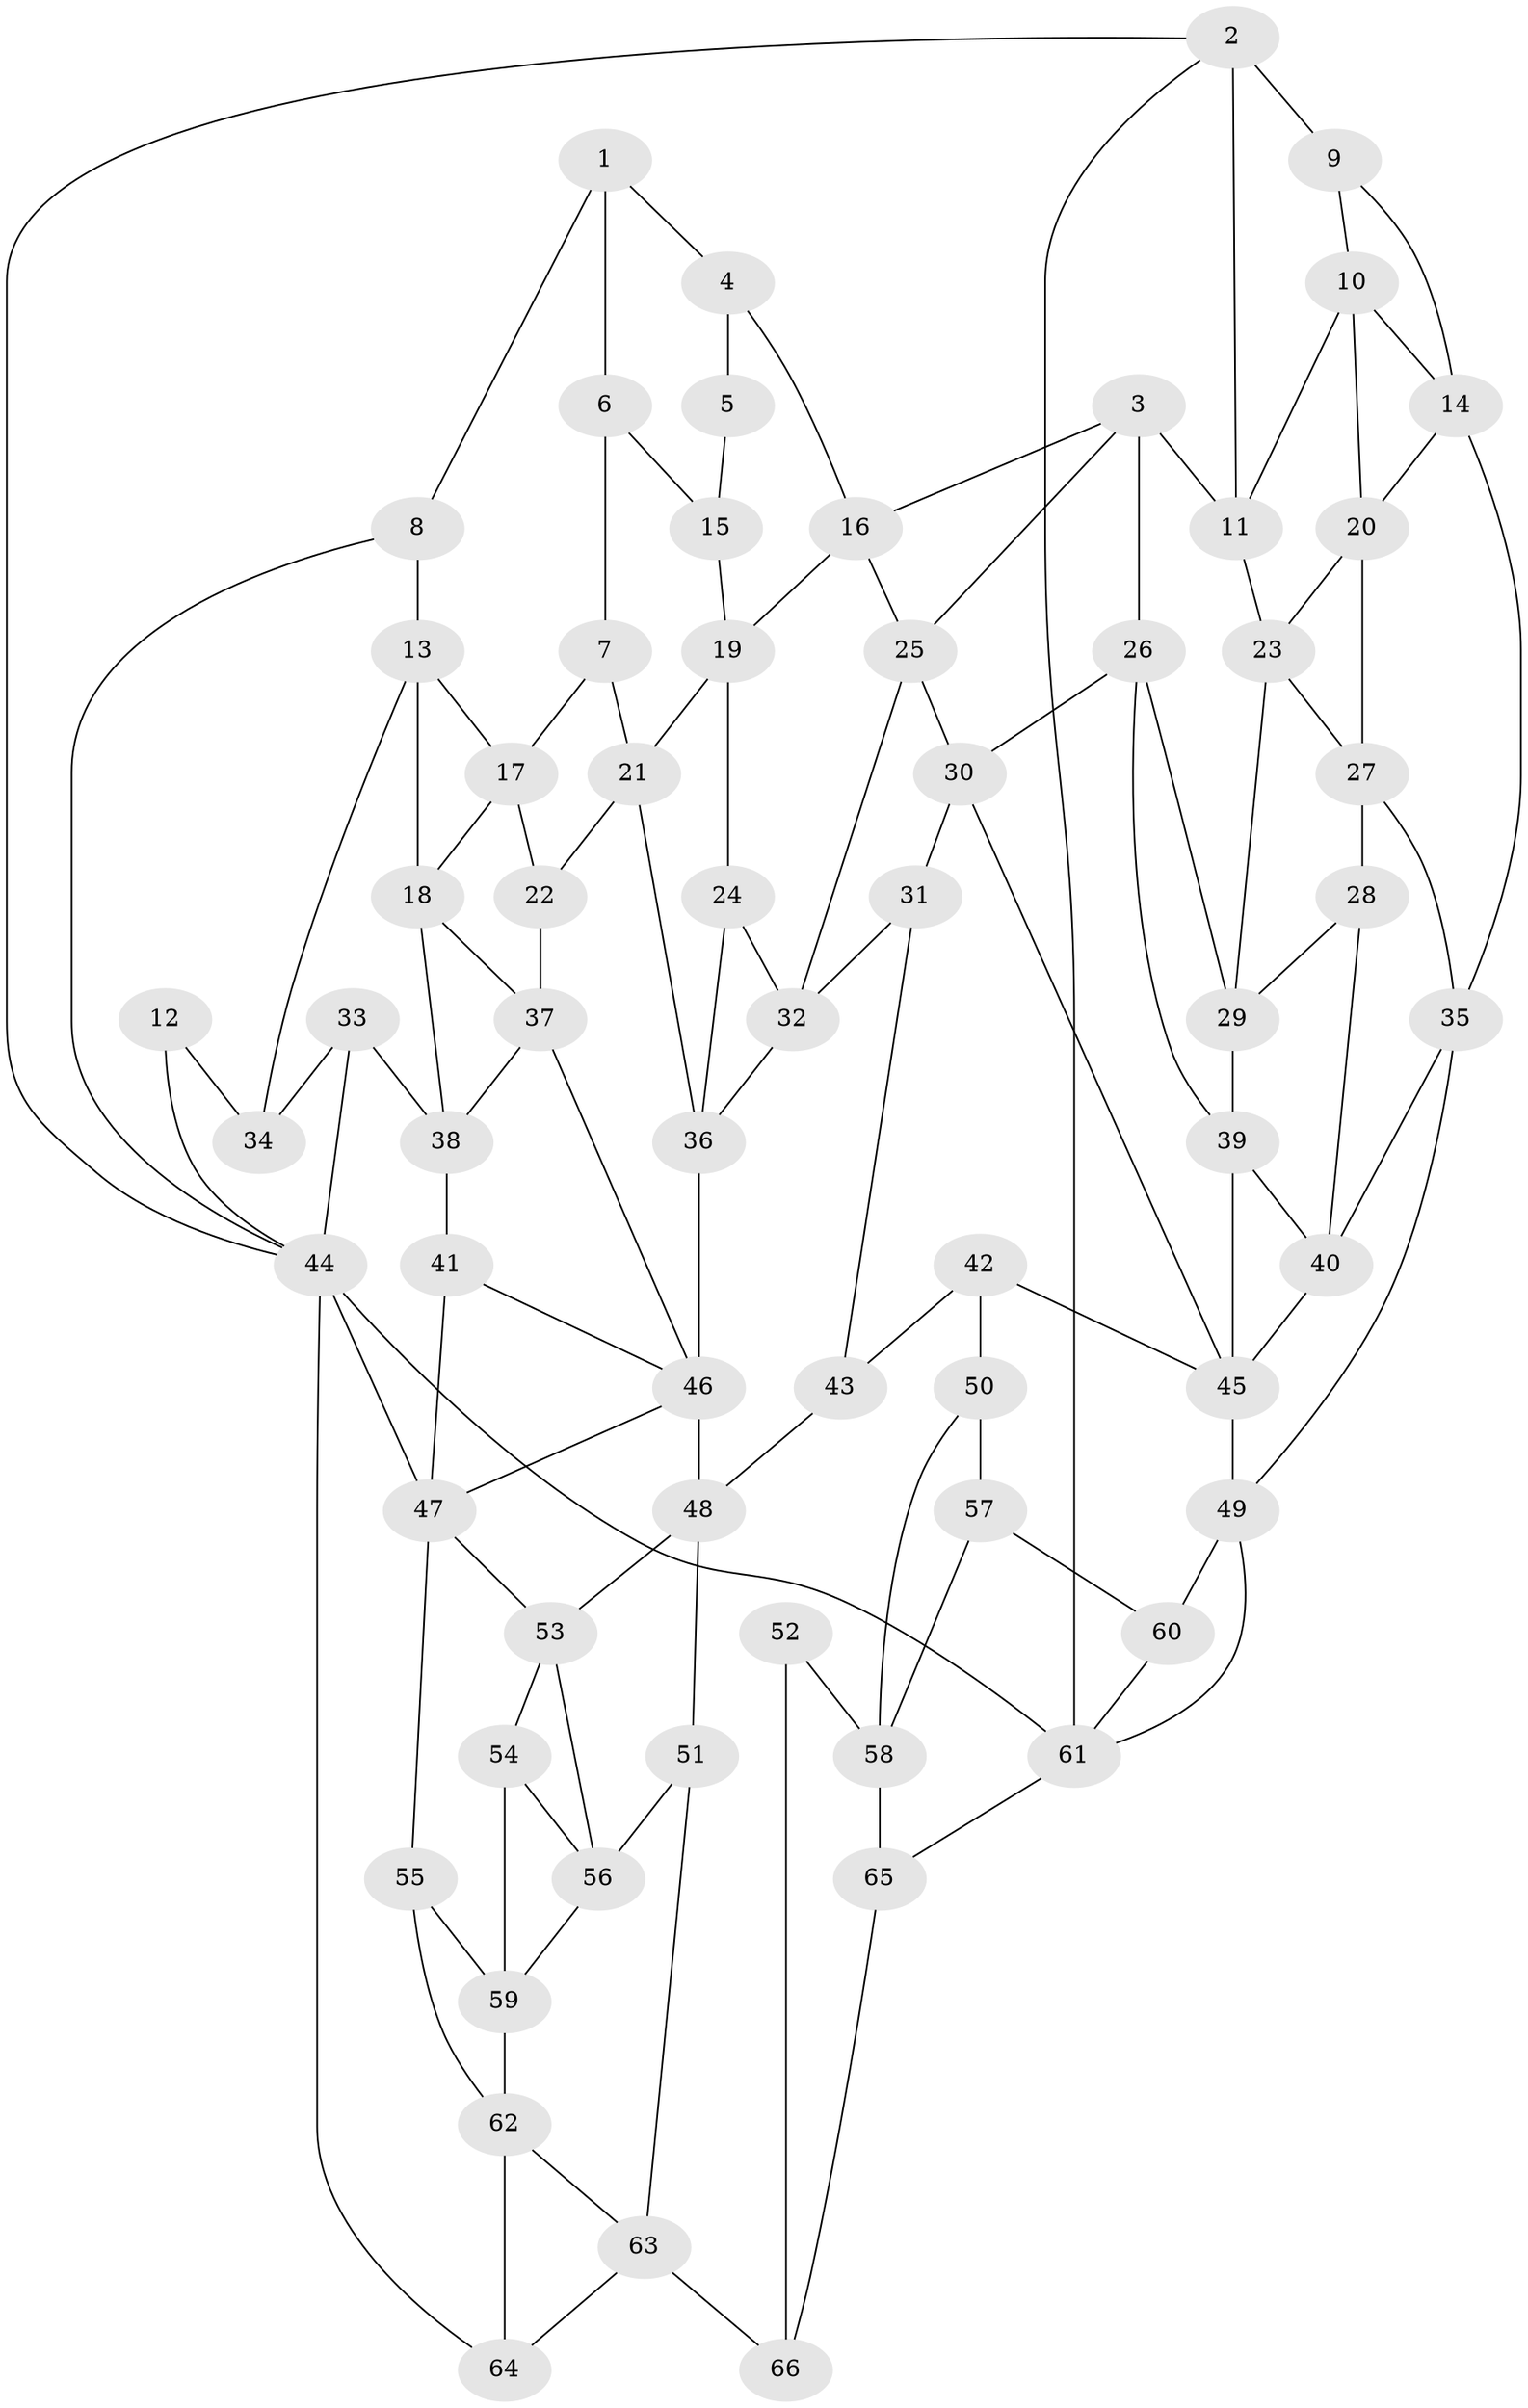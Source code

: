 // original degree distribution, {3: 0.03787878787878788, 6: 0.25757575757575757, 4: 0.22727272727272727, 5: 0.4772727272727273}
// Generated by graph-tools (version 1.1) at 2025/27/03/09/25 03:27:11]
// undirected, 66 vertices, 120 edges
graph export_dot {
graph [start="1"]
  node [color=gray90,style=filled];
  1;
  2;
  3;
  4;
  5;
  6;
  7;
  8;
  9;
  10;
  11;
  12;
  13;
  14;
  15;
  16;
  17;
  18;
  19;
  20;
  21;
  22;
  23;
  24;
  25;
  26;
  27;
  28;
  29;
  30;
  31;
  32;
  33;
  34;
  35;
  36;
  37;
  38;
  39;
  40;
  41;
  42;
  43;
  44;
  45;
  46;
  47;
  48;
  49;
  50;
  51;
  52;
  53;
  54;
  55;
  56;
  57;
  58;
  59;
  60;
  61;
  62;
  63;
  64;
  65;
  66;
  1 -- 4 [weight=1.0];
  1 -- 6 [weight=1.0];
  1 -- 8 [weight=1.0];
  2 -- 9 [weight=2.0];
  2 -- 11 [weight=1.0];
  2 -- 44 [weight=1.0];
  2 -- 61 [weight=1.0];
  3 -- 11 [weight=1.0];
  3 -- 16 [weight=1.0];
  3 -- 25 [weight=1.0];
  3 -- 26 [weight=1.0];
  4 -- 5 [weight=2.0];
  4 -- 16 [weight=1.0];
  5 -- 15 [weight=1.0];
  6 -- 7 [weight=1.0];
  6 -- 15 [weight=2.0];
  7 -- 17 [weight=1.0];
  7 -- 21 [weight=1.0];
  8 -- 13 [weight=1.0];
  8 -- 44 [weight=1.0];
  9 -- 10 [weight=1.0];
  9 -- 14 [weight=1.0];
  10 -- 11 [weight=1.0];
  10 -- 14 [weight=1.0];
  10 -- 20 [weight=1.0];
  11 -- 23 [weight=1.0];
  12 -- 34 [weight=2.0];
  12 -- 44 [weight=1.0];
  13 -- 17 [weight=1.0];
  13 -- 18 [weight=1.0];
  13 -- 34 [weight=1.0];
  14 -- 20 [weight=1.0];
  14 -- 35 [weight=1.0];
  15 -- 19 [weight=1.0];
  16 -- 19 [weight=1.0];
  16 -- 25 [weight=1.0];
  17 -- 18 [weight=1.0];
  17 -- 22 [weight=1.0];
  18 -- 37 [weight=1.0];
  18 -- 38 [weight=1.0];
  19 -- 21 [weight=1.0];
  19 -- 24 [weight=1.0];
  20 -- 23 [weight=1.0];
  20 -- 27 [weight=1.0];
  21 -- 22 [weight=1.0];
  21 -- 36 [weight=1.0];
  22 -- 37 [weight=1.0];
  23 -- 27 [weight=1.0];
  23 -- 29 [weight=1.0];
  24 -- 32 [weight=1.0];
  24 -- 36 [weight=1.0];
  25 -- 30 [weight=1.0];
  25 -- 32 [weight=1.0];
  26 -- 29 [weight=1.0];
  26 -- 30 [weight=1.0];
  26 -- 39 [weight=1.0];
  27 -- 28 [weight=1.0];
  27 -- 35 [weight=1.0];
  28 -- 29 [weight=1.0];
  28 -- 40 [weight=1.0];
  29 -- 39 [weight=1.0];
  30 -- 31 [weight=1.0];
  30 -- 45 [weight=1.0];
  31 -- 32 [weight=1.0];
  31 -- 43 [weight=1.0];
  32 -- 36 [weight=1.0];
  33 -- 34 [weight=1.0];
  33 -- 38 [weight=1.0];
  33 -- 44 [weight=1.0];
  35 -- 40 [weight=1.0];
  35 -- 49 [weight=1.0];
  36 -- 46 [weight=1.0];
  37 -- 38 [weight=1.0];
  37 -- 46 [weight=1.0];
  38 -- 41 [weight=1.0];
  39 -- 40 [weight=1.0];
  39 -- 45 [weight=1.0];
  40 -- 45 [weight=1.0];
  41 -- 46 [weight=1.0];
  41 -- 47 [weight=1.0];
  42 -- 43 [weight=1.0];
  42 -- 45 [weight=1.0];
  42 -- 50 [weight=1.0];
  43 -- 48 [weight=2.0];
  44 -- 47 [weight=2.0];
  44 -- 61 [weight=1.0];
  44 -- 64 [weight=1.0];
  45 -- 49 [weight=2.0];
  46 -- 47 [weight=1.0];
  46 -- 48 [weight=2.0];
  47 -- 53 [weight=1.0];
  47 -- 55 [weight=1.0];
  48 -- 51 [weight=1.0];
  48 -- 53 [weight=1.0];
  49 -- 60 [weight=1.0];
  49 -- 61 [weight=1.0];
  50 -- 57 [weight=1.0];
  50 -- 58 [weight=1.0];
  51 -- 56 [weight=1.0];
  51 -- 63 [weight=1.0];
  52 -- 58 [weight=1.0];
  52 -- 66 [weight=2.0];
  53 -- 54 [weight=1.0];
  53 -- 56 [weight=1.0];
  54 -- 56 [weight=1.0];
  54 -- 59 [weight=1.0];
  55 -- 59 [weight=1.0];
  55 -- 62 [weight=1.0];
  56 -- 59 [weight=1.0];
  57 -- 58 [weight=1.0];
  57 -- 60 [weight=2.0];
  58 -- 65 [weight=1.0];
  59 -- 62 [weight=1.0];
  60 -- 61 [weight=1.0];
  61 -- 65 [weight=1.0];
  62 -- 63 [weight=1.0];
  62 -- 64 [weight=1.0];
  63 -- 64 [weight=1.0];
  63 -- 66 [weight=1.0];
  65 -- 66 [weight=1.0];
}

